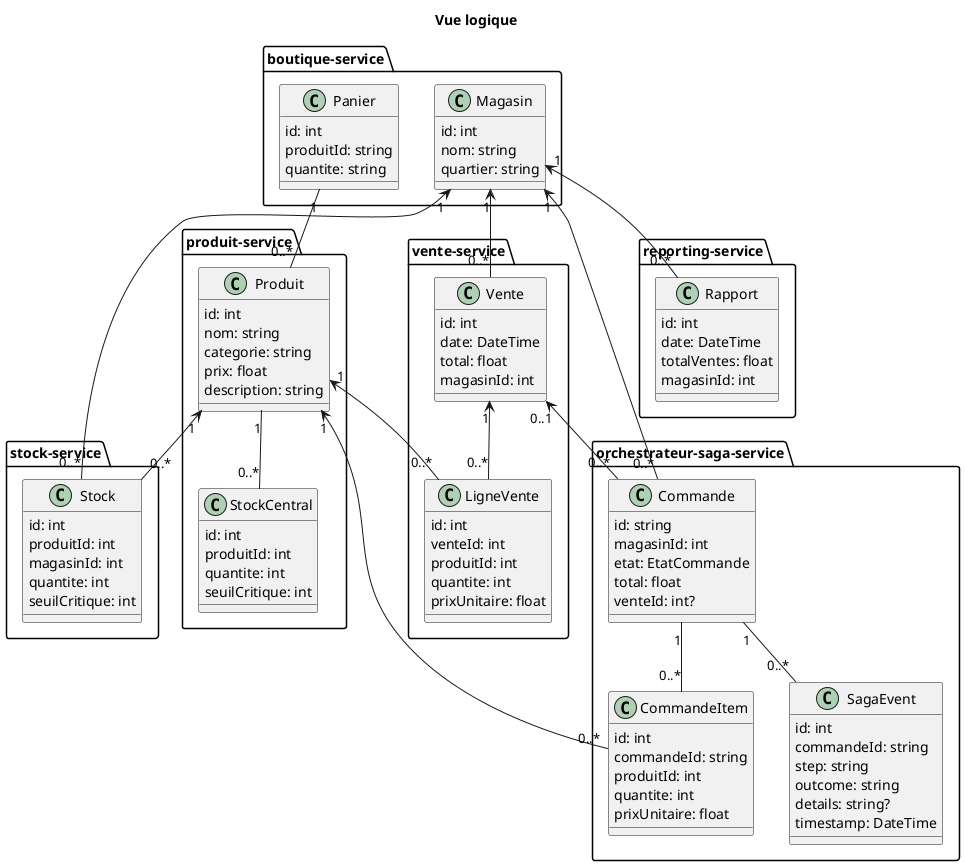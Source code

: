 @startuml
title Vue logique

package "boutique-service" {
  class Magasin {
    id: int
    nom: string
    quartier: string
  }
  
  class Panier {
    id: int
    produitId: string
    quantite: string
  }
}

package "produit-service" {
  class Produit {
    id: int
    nom: string
    categorie: string
    prix: float
    description: string
  }

  class StockCentral {
    id: int
    produitId: int
    quantite: int
    seuilCritique: int
  }

  Produit "1" -- "0..*" StockCentral
}

package "stock-service" {
  class Stock {
    id: int
    produitId: int
    magasinId: int
    quantite: int
    seuilCritique: int
  }

  Produit "1" <-- "0..*" Stock
  Magasin "1" <-- "0..*" Stock
}

package "vente-service" {
  class Vente {
    id: int
    date: DateTime
    total: float
    magasinId: int
  }

  class LigneVente {
    id: int
    venteId: int
    produitId: int
    quantite: int
    prixUnitaire: float
  }

  Produit "1" <-- "0..*" LigneVente
  Vente "1" <-- "0..*" LigneVente
  Magasin "1" <-- "0..*" Vente
}

package "reporting-service" {
  class Rapport {
    id: int
    date: DateTime
    totalVentes: float
    magasinId: int
  }

  Magasin "1" <-- "0..*" Rapport
}

package "orchestrateur-saga-service" {
  class Commande {
    id: string
    magasinId: int
    etat: EtatCommande
    total: float
    venteId: int?
  }

  class CommandeItem {
    id: int
    commandeId: string
    produitId: int
    quantite: int
    prixUnitaire: float
  }

  class SagaEvent {
    id: int
    commandeId: string
    step: string
    outcome: string
    details: string?
    timestamp: DateTime
  }

  Commande "1" -- "0..*" CommandeItem
  Commande "1" -- "0..*" SagaEvent
  Produit "1" <-- "0..*" CommandeItem
  Magasin "1" <-- "0..*" Commande
  Vente "0..1" <-- "0..*" Commande
  Panier "1" -- "0..*" Produit
}
@enduml
